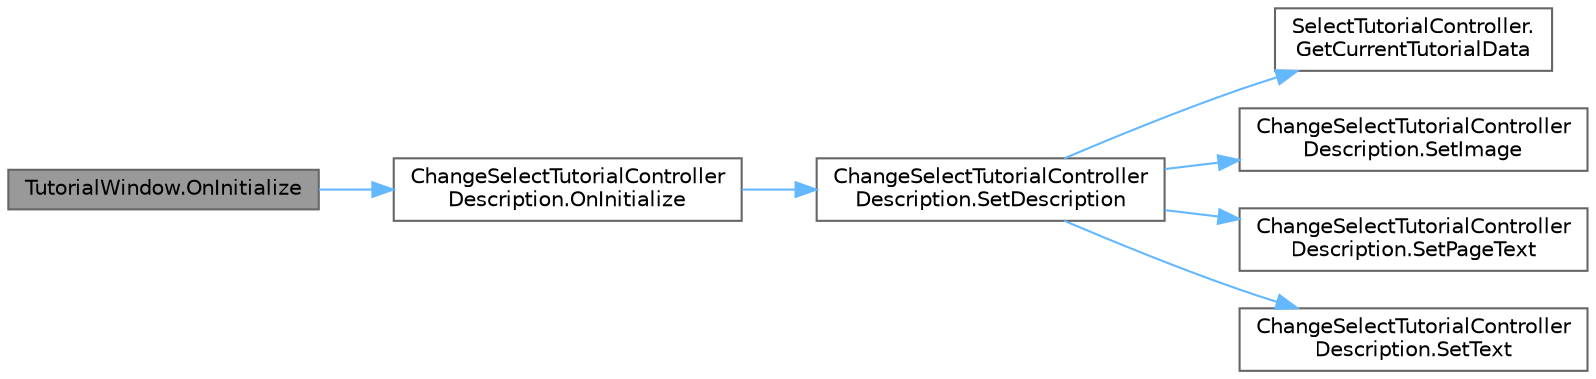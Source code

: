 digraph "TutorialWindow.OnInitialize"
{
 // LATEX_PDF_SIZE
  bgcolor="transparent";
  edge [fontname=Helvetica,fontsize=10,labelfontname=Helvetica,labelfontsize=10];
  node [fontname=Helvetica,fontsize=10,shape=box,height=0.2,width=0.4];
  rankdir="LR";
  Node1 [id="Node000001",label="TutorialWindow.OnInitialize",height=0.2,width=0.4,color="gray40", fillcolor="grey60", style="filled", fontcolor="black",tooltip=" "];
  Node1 -> Node2 [id="edge1_Node000001_Node000002",color="steelblue1",style="solid",tooltip=" "];
  Node2 [id="Node000002",label="ChangeSelectTutorialController\lDescription.OnInitialize",height=0.2,width=0.4,color="grey40", fillcolor="white", style="filled",URL="$class_change_select_tutorial_controller_description.html#a0d6c625264a330475c95f03613e76e26",tooltip=" "];
  Node2 -> Node3 [id="edge2_Node000002_Node000003",color="steelblue1",style="solid",tooltip=" "];
  Node3 [id="Node000003",label="ChangeSelectTutorialController\lDescription.SetDescription",height=0.2,width=0.4,color="grey40", fillcolor="white", style="filled",URL="$class_change_select_tutorial_controller_description.html#a277d22ac5abe9256faf2ffe23544ba5d",tooltip=" "];
  Node3 -> Node4 [id="edge3_Node000003_Node000004",color="steelblue1",style="solid",tooltip=" "];
  Node4 [id="Node000004",label="SelectTutorialController.\lGetCurrentTutorialData",height=0.2,width=0.4,color="grey40", fillcolor="white", style="filled",URL="$class_select_tutorial_controller.html#a666b1e3080caadaae616ccff3300d908",tooltip="現在のチュートリアル情報を取得"];
  Node3 -> Node5 [id="edge4_Node000003_Node000005",color="steelblue1",style="solid",tooltip=" "];
  Node5 [id="Node000005",label="ChangeSelectTutorialController\lDescription.SetImage",height=0.2,width=0.4,color="grey40", fillcolor="white", style="filled",URL="$class_change_select_tutorial_controller_description.html#ae3703b76d3f6f9b9e5ea2912ea37dfce",tooltip=" "];
  Node3 -> Node6 [id="edge5_Node000003_Node000006",color="steelblue1",style="solid",tooltip=" "];
  Node6 [id="Node000006",label="ChangeSelectTutorialController\lDescription.SetPageText",height=0.2,width=0.4,color="grey40", fillcolor="white", style="filled",URL="$class_change_select_tutorial_controller_description.html#a0230ccdab34e3d94285565ed314598de",tooltip=" "];
  Node3 -> Node7 [id="edge6_Node000003_Node000007",color="steelblue1",style="solid",tooltip=" "];
  Node7 [id="Node000007",label="ChangeSelectTutorialController\lDescription.SetText",height=0.2,width=0.4,color="grey40", fillcolor="white", style="filled",URL="$class_change_select_tutorial_controller_description.html#aeb9463869c7ed572c4bf5845fabb859a",tooltip=" "];
}
